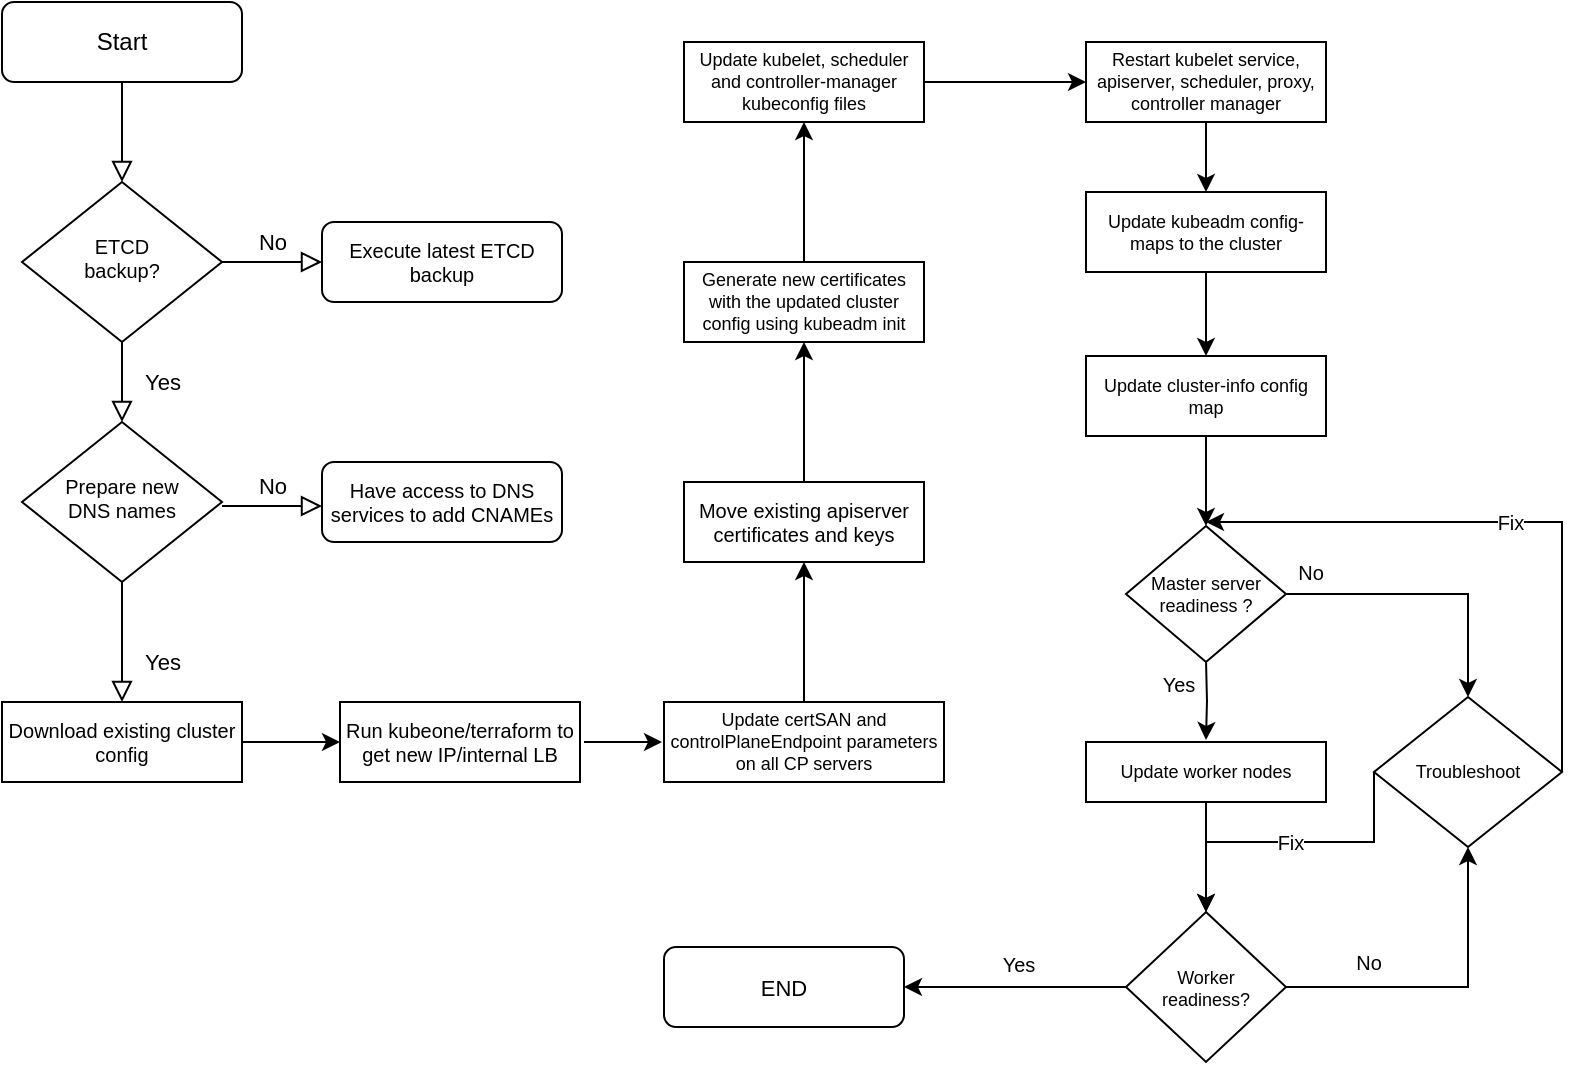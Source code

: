 <mxfile>
    <diagram id="C5RBs43oDa-KdzZeNtuy" name="Page-1">
        <mxGraphModel dx="974" dy="430" grid="1" gridSize="10" guides="1" tooltips="1" connect="1" arrows="1" fold="1" page="1" pageScale="1" pageWidth="827" pageHeight="1169" math="0" shadow="0">
            <root>
                <mxCell id="WIyWlLk6GJQsqaUBKTNV-0"/>
                <mxCell id="WIyWlLk6GJQsqaUBKTNV-1" parent="WIyWlLk6GJQsqaUBKTNV-0"/>
                <mxCell id="WIyWlLk6GJQsqaUBKTNV-2" value="" style="rounded=0;html=1;jettySize=auto;orthogonalLoop=1;fontSize=11;endArrow=block;endFill=0;endSize=8;strokeWidth=1;shadow=0;labelBackgroundColor=none;edgeStyle=orthogonalEdgeStyle;" parent="WIyWlLk6GJQsqaUBKTNV-1" source="WIyWlLk6GJQsqaUBKTNV-3" target="WIyWlLk6GJQsqaUBKTNV-6" edge="1">
                    <mxGeometry relative="1" as="geometry"/>
                </mxCell>
                <mxCell id="WIyWlLk6GJQsqaUBKTNV-3" value="Start" style="rounded=1;whiteSpace=wrap;html=1;fontSize=12;glass=0;strokeWidth=1;shadow=0;" parent="WIyWlLk6GJQsqaUBKTNV-1" vertex="1">
                    <mxGeometry x="32" y="80" width="120" height="40" as="geometry"/>
                </mxCell>
                <mxCell id="WIyWlLk6GJQsqaUBKTNV-4" value="Yes" style="rounded=0;html=1;jettySize=auto;orthogonalLoop=1;fontSize=11;endArrow=block;endFill=0;endSize=8;strokeWidth=1;shadow=0;labelBackgroundColor=none;edgeStyle=orthogonalEdgeStyle;" parent="WIyWlLk6GJQsqaUBKTNV-1" source="WIyWlLk6GJQsqaUBKTNV-6" target="WIyWlLk6GJQsqaUBKTNV-10" edge="1">
                    <mxGeometry y="20" relative="1" as="geometry">
                        <mxPoint as="offset"/>
                    </mxGeometry>
                </mxCell>
                <mxCell id="WIyWlLk6GJQsqaUBKTNV-5" value="No" style="edgeStyle=orthogonalEdgeStyle;rounded=0;html=1;jettySize=auto;orthogonalLoop=1;fontSize=11;endArrow=block;endFill=0;endSize=8;strokeWidth=1;shadow=0;labelBackgroundColor=none;" parent="WIyWlLk6GJQsqaUBKTNV-1" source="WIyWlLk6GJQsqaUBKTNV-6" target="WIyWlLk6GJQsqaUBKTNV-7" edge="1">
                    <mxGeometry y="10" relative="1" as="geometry">
                        <mxPoint as="offset"/>
                    </mxGeometry>
                </mxCell>
                <mxCell id="WIyWlLk6GJQsqaUBKTNV-6" value="ETCD&lt;br style=&quot;font-size: 10px;&quot;&gt;backup?" style="rhombus;whiteSpace=wrap;html=1;shadow=0;fontFamily=Helvetica;fontSize=10;align=center;strokeWidth=1;spacing=6;spacingTop=-4;" parent="WIyWlLk6GJQsqaUBKTNV-1" vertex="1">
                    <mxGeometry x="42" y="170" width="100" height="80" as="geometry"/>
                </mxCell>
                <mxCell id="WIyWlLk6GJQsqaUBKTNV-7" value="Execute latest ETCD backup" style="rounded=1;whiteSpace=wrap;html=1;fontSize=10;glass=0;strokeWidth=1;shadow=0;" parent="WIyWlLk6GJQsqaUBKTNV-1" vertex="1">
                    <mxGeometry x="192" y="190" width="120" height="40" as="geometry"/>
                </mxCell>
                <mxCell id="WIyWlLk6GJQsqaUBKTNV-8" value="Yes" style="rounded=0;html=1;jettySize=auto;orthogonalLoop=1;fontSize=11;endArrow=block;endFill=0;endSize=8;strokeWidth=1;shadow=0;labelBackgroundColor=none;edgeStyle=orthogonalEdgeStyle;" parent="WIyWlLk6GJQsqaUBKTNV-1" edge="1">
                    <mxGeometry x="0.333" y="20" relative="1" as="geometry">
                        <mxPoint as="offset"/>
                        <mxPoint x="92" y="370" as="sourcePoint"/>
                        <mxPoint x="92" y="430" as="targetPoint"/>
                    </mxGeometry>
                </mxCell>
                <mxCell id="WIyWlLk6GJQsqaUBKTNV-9" value="No" style="edgeStyle=orthogonalEdgeStyle;rounded=0;html=1;jettySize=auto;orthogonalLoop=1;fontSize=11;endArrow=block;endFill=0;endSize=8;strokeWidth=1;shadow=0;labelBackgroundColor=none;" parent="WIyWlLk6GJQsqaUBKTNV-1" edge="1">
                    <mxGeometry y="10" relative="1" as="geometry">
                        <mxPoint as="offset"/>
                        <mxPoint x="142.0" y="332" as="sourcePoint"/>
                        <mxPoint x="192.0" y="332" as="targetPoint"/>
                    </mxGeometry>
                </mxCell>
                <mxCell id="WIyWlLk6GJQsqaUBKTNV-10" value="Prepare new&lt;br&gt;DNS names" style="rhombus;whiteSpace=wrap;html=1;shadow=0;fontFamily=Helvetica;fontSize=10;align=center;strokeWidth=1;spacing=6;spacingTop=-4;" parent="WIyWlLk6GJQsqaUBKTNV-1" vertex="1">
                    <mxGeometry x="42" y="290" width="100" height="80" as="geometry"/>
                </mxCell>
                <mxCell id="WIyWlLk6GJQsqaUBKTNV-12" value="Have access to DNS services to add CNAMEs" style="rounded=1;whiteSpace=wrap;html=1;fontSize=10;glass=0;strokeWidth=1;shadow=0;" parent="WIyWlLk6GJQsqaUBKTNV-1" vertex="1">
                    <mxGeometry x="192" y="310" width="120" height="40" as="geometry"/>
                </mxCell>
                <mxCell id="U6LEyA8k8PqKwDKaekhr-16" value="" style="edgeStyle=orthogonalEdgeStyle;rounded=0;orthogonalLoop=1;jettySize=auto;html=1;fontSize=9;" parent="WIyWlLk6GJQsqaUBKTNV-1" source="U6LEyA8k8PqKwDKaekhr-0" target="U6LEyA8k8PqKwDKaekhr-15" edge="1">
                    <mxGeometry relative="1" as="geometry"/>
                </mxCell>
                <mxCell id="U6LEyA8k8PqKwDKaekhr-0" value="Download existing cluster config" style="rounded=0;whiteSpace=wrap;html=1;fontSize=10;" parent="WIyWlLk6GJQsqaUBKTNV-1" vertex="1">
                    <mxGeometry x="32" y="430" width="120" height="40" as="geometry"/>
                </mxCell>
                <mxCell id="U6LEyA8k8PqKwDKaekhr-10" value="" style="edgeStyle=orthogonalEdgeStyle;rounded=0;orthogonalLoop=1;jettySize=auto;html=1;fontSize=10;" parent="WIyWlLk6GJQsqaUBKTNV-1" source="U6LEyA8k8PqKwDKaekhr-7" target="U6LEyA8k8PqKwDKaekhr-9" edge="1">
                    <mxGeometry relative="1" as="geometry"/>
                </mxCell>
                <mxCell id="U6LEyA8k8PqKwDKaekhr-7" value="Update certSAN and controlPlaneEndpoint parameters on all CP servers" style="rounded=0;whiteSpace=wrap;html=1;fontSize=9;" parent="WIyWlLk6GJQsqaUBKTNV-1" vertex="1">
                    <mxGeometry x="363" y="430" width="140" height="40" as="geometry"/>
                </mxCell>
                <mxCell id="U6LEyA8k8PqKwDKaekhr-12" value="" style="edgeStyle=orthogonalEdgeStyle;rounded=0;orthogonalLoop=1;jettySize=auto;html=1;fontSize=10;" parent="WIyWlLk6GJQsqaUBKTNV-1" source="U6LEyA8k8PqKwDKaekhr-9" target="U6LEyA8k8PqKwDKaekhr-11" edge="1">
                    <mxGeometry relative="1" as="geometry"/>
                </mxCell>
                <mxCell id="U6LEyA8k8PqKwDKaekhr-9" value="Move existing apiserver certificates and keys" style="whiteSpace=wrap;html=1;rounded=0;fontSize=10;" parent="WIyWlLk6GJQsqaUBKTNV-1" vertex="1">
                    <mxGeometry x="373" y="320" width="120" height="40" as="geometry"/>
                </mxCell>
                <mxCell id="U6LEyA8k8PqKwDKaekhr-14" value="" style="edgeStyle=orthogonalEdgeStyle;rounded=0;orthogonalLoop=1;jettySize=auto;html=1;fontSize=9;" parent="WIyWlLk6GJQsqaUBKTNV-1" source="U6LEyA8k8PqKwDKaekhr-11" target="U6LEyA8k8PqKwDKaekhr-13" edge="1">
                    <mxGeometry relative="1" as="geometry"/>
                </mxCell>
                <mxCell id="U6LEyA8k8PqKwDKaekhr-11" value="Generate new certificates with the updated cluster config using kubeadm init" style="whiteSpace=wrap;html=1;rounded=0;fontSize=9;" parent="WIyWlLk6GJQsqaUBKTNV-1" vertex="1">
                    <mxGeometry x="373" y="210" width="120" height="40" as="geometry"/>
                </mxCell>
                <mxCell id="U6LEyA8k8PqKwDKaekhr-19" value="" style="edgeStyle=orthogonalEdgeStyle;rounded=0;orthogonalLoop=1;jettySize=auto;html=1;fontSize=10;" parent="WIyWlLk6GJQsqaUBKTNV-1" source="U6LEyA8k8PqKwDKaekhr-13" target="U6LEyA8k8PqKwDKaekhr-18" edge="1">
                    <mxGeometry relative="1" as="geometry"/>
                </mxCell>
                <mxCell id="U6LEyA8k8PqKwDKaekhr-13" value="&lt;div&gt;Update kubelet, scheduler and controller-manager kubeconfig files&lt;/div&gt;" style="whiteSpace=wrap;html=1;rounded=0;fontSize=9;" parent="WIyWlLk6GJQsqaUBKTNV-1" vertex="1">
                    <mxGeometry x="373" y="100" width="120" height="40" as="geometry"/>
                </mxCell>
                <mxCell id="U6LEyA8k8PqKwDKaekhr-17" style="edgeStyle=orthogonalEdgeStyle;rounded=0;orthogonalLoop=1;jettySize=auto;html=1;exitX=1;exitY=0.5;exitDx=0;exitDy=0;fontSize=9;" parent="WIyWlLk6GJQsqaUBKTNV-1" edge="1">
                    <mxGeometry relative="1" as="geometry">
                        <mxPoint x="362" y="450" as="targetPoint"/>
                        <mxPoint x="323" y="450" as="sourcePoint"/>
                    </mxGeometry>
                </mxCell>
                <mxCell id="U6LEyA8k8PqKwDKaekhr-15" value="Run kubeone/terraform to get new IP/internal LB" style="whiteSpace=wrap;html=1;rounded=0;fontSize=10;" parent="WIyWlLk6GJQsqaUBKTNV-1" vertex="1">
                    <mxGeometry x="201" y="430" width="120" height="40" as="geometry"/>
                </mxCell>
                <mxCell id="U6LEyA8k8PqKwDKaekhr-21" value="" style="edgeStyle=orthogonalEdgeStyle;rounded=0;orthogonalLoop=1;jettySize=auto;html=1;fontSize=10;" parent="WIyWlLk6GJQsqaUBKTNV-1" source="U6LEyA8k8PqKwDKaekhr-18" target="U6LEyA8k8PqKwDKaekhr-20" edge="1">
                    <mxGeometry relative="1" as="geometry"/>
                </mxCell>
                <mxCell id="U6LEyA8k8PqKwDKaekhr-18" value="Restart kubelet service, apiserver, scheduler, proxy, controller manager" style="whiteSpace=wrap;html=1;rounded=0;fontSize=9;" parent="WIyWlLk6GJQsqaUBKTNV-1" vertex="1">
                    <mxGeometry x="574" y="100" width="120" height="40" as="geometry"/>
                </mxCell>
                <mxCell id="U6LEyA8k8PqKwDKaekhr-23" value="" style="edgeStyle=orthogonalEdgeStyle;rounded=0;orthogonalLoop=1;jettySize=auto;html=1;fontSize=10;" parent="WIyWlLk6GJQsqaUBKTNV-1" source="U6LEyA8k8PqKwDKaekhr-20" target="U6LEyA8k8PqKwDKaekhr-22" edge="1">
                    <mxGeometry relative="1" as="geometry"/>
                </mxCell>
                <mxCell id="U6LEyA8k8PqKwDKaekhr-20" value="Update kubeadm config-maps to the cluster" style="whiteSpace=wrap;html=1;rounded=0;fontSize=9;" parent="WIyWlLk6GJQsqaUBKTNV-1" vertex="1">
                    <mxGeometry x="574" y="175" width="120" height="40" as="geometry"/>
                </mxCell>
                <mxCell id="U6LEyA8k8PqKwDKaekhr-25" value="" style="edgeStyle=orthogonalEdgeStyle;rounded=0;orthogonalLoop=1;jettySize=auto;html=1;fontSize=10;" parent="WIyWlLk6GJQsqaUBKTNV-1" source="U6LEyA8k8PqKwDKaekhr-22" target="U6LEyA8k8PqKwDKaekhr-24" edge="1">
                    <mxGeometry relative="1" as="geometry"/>
                </mxCell>
                <mxCell id="U6LEyA8k8PqKwDKaekhr-22" value="Update cluster-info config map" style="whiteSpace=wrap;html=1;rounded=0;fontSize=9;" parent="WIyWlLk6GJQsqaUBKTNV-1" vertex="1">
                    <mxGeometry x="574" y="257" width="120" height="40" as="geometry"/>
                </mxCell>
                <mxCell id="U6LEyA8k8PqKwDKaekhr-27" value="Yes" style="edgeStyle=orthogonalEdgeStyle;rounded=0;orthogonalLoop=1;jettySize=auto;html=1;fontSize=10;" parent="WIyWlLk6GJQsqaUBKTNV-1" edge="1">
                    <mxGeometry x="-0.45" y="-14" relative="1" as="geometry">
                        <mxPoint x="634" y="409" as="sourcePoint"/>
                        <mxPoint x="634" y="449" as="targetPoint"/>
                        <mxPoint as="offset"/>
                    </mxGeometry>
                </mxCell>
                <mxCell id="U6LEyA8k8PqKwDKaekhr-32" value="" style="edgeStyle=orthogonalEdgeStyle;rounded=0;orthogonalLoop=1;jettySize=auto;html=1;fontSize=10;entryX=0.5;entryY=0;entryDx=0;entryDy=0;" parent="WIyWlLk6GJQsqaUBKTNV-1" source="U6LEyA8k8PqKwDKaekhr-24" target="0" edge="1">
                    <mxGeometry relative="1" as="geometry">
                        <mxPoint x="765" y="420" as="targetPoint"/>
                    </mxGeometry>
                </mxCell>
                <mxCell id="U6LEyA8k8PqKwDKaekhr-36" value="No" style="edgeLabel;html=1;align=center;verticalAlign=middle;resizable=0;points=[];fontSize=10;" parent="U6LEyA8k8PqKwDKaekhr-32" vertex="1" connectable="0">
                    <mxGeometry x="-0.648" y="-2" relative="1" as="geometry">
                        <mxPoint x="-13" y="-13" as="offset"/>
                    </mxGeometry>
                </mxCell>
                <mxCell id="U6LEyA8k8PqKwDKaekhr-24" value="Master server readiness ?" style="rhombus;whiteSpace=wrap;html=1;rounded=0;fontSize=9;" parent="WIyWlLk6GJQsqaUBKTNV-1" vertex="1">
                    <mxGeometry x="594" y="342" width="80" height="68" as="geometry"/>
                </mxCell>
                <mxCell id="U6LEyA8k8PqKwDKaekhr-30" value="" style="edgeStyle=orthogonalEdgeStyle;rounded=0;orthogonalLoop=1;jettySize=auto;html=1;fontSize=10;" parent="WIyWlLk6GJQsqaUBKTNV-1" source="U6LEyA8k8PqKwDKaekhr-26" target="U6LEyA8k8PqKwDKaekhr-29" edge="1">
                    <mxGeometry relative="1" as="geometry"/>
                </mxCell>
                <mxCell id="U6LEyA8k8PqKwDKaekhr-26" value="Update worker nodes" style="whiteSpace=wrap;html=1;rounded=0;fontSize=9;" parent="WIyWlLk6GJQsqaUBKTNV-1" vertex="1">
                    <mxGeometry x="574" y="450" width="120" height="30" as="geometry"/>
                </mxCell>
                <mxCell id="U6LEyA8k8PqKwDKaekhr-33" value="No" style="edgeStyle=orthogonalEdgeStyle;rounded=0;orthogonalLoop=1;jettySize=auto;html=1;entryX=0.5;entryY=1;entryDx=0;entryDy=0;fontSize=10;" parent="WIyWlLk6GJQsqaUBKTNV-1" source="U6LEyA8k8PqKwDKaekhr-29" target="0" edge="1">
                    <mxGeometry x="-0.499" y="13" relative="1" as="geometry">
                        <mxPoint as="offset"/>
                        <mxPoint x="765" y="480" as="targetPoint"/>
                    </mxGeometry>
                </mxCell>
                <mxCell id="U6LEyA8k8PqKwDKaekhr-35" value="Yes" style="edgeStyle=orthogonalEdgeStyle;rounded=0;orthogonalLoop=1;jettySize=auto;html=1;entryX=1;entryY=0.5;entryDx=0;entryDy=0;fontSize=10;" parent="WIyWlLk6GJQsqaUBKTNV-1" edge="1">
                    <mxGeometry x="-0.027" y="-12" relative="1" as="geometry">
                        <mxPoint x="594" y="572.5" as="sourcePoint"/>
                        <mxPoint x="483" y="572.5" as="targetPoint"/>
                        <mxPoint as="offset"/>
                    </mxGeometry>
                </mxCell>
                <mxCell id="U6LEyA8k8PqKwDKaekhr-29" value="Worker&lt;br&gt;readiness?" style="rhombus;whiteSpace=wrap;html=1;rounded=0;fontSize=9;" parent="WIyWlLk6GJQsqaUBKTNV-1" vertex="1">
                    <mxGeometry x="594" y="535" width="80" height="75" as="geometry"/>
                </mxCell>
                <mxCell id="U6LEyA8k8PqKwDKaekhr-34" value="END" style="rounded=1;whiteSpace=wrap;html=1;fontSize=11;glass=0;strokeWidth=1;shadow=0;" parent="WIyWlLk6GJQsqaUBKTNV-1" vertex="1">
                    <mxGeometry x="363" y="552.5" width="120" height="40" as="geometry"/>
                </mxCell>
                <mxCell id="0" value="Troubleshoot" style="rhombus;whiteSpace=wrap;html=1;rounded=0;fontSize=9;" vertex="1" parent="WIyWlLk6GJQsqaUBKTNV-1">
                    <mxGeometry x="718" y="427.5" width="94" height="75" as="geometry"/>
                </mxCell>
                <mxCell id="1" value="Fix" style="edgeStyle=orthogonalEdgeStyle;rounded=0;orthogonalLoop=1;jettySize=auto;html=1;fontSize=10;exitX=1;exitY=0.5;exitDx=0;exitDy=0;" edge="1" parent="WIyWlLk6GJQsqaUBKTNV-1" source="0">
                    <mxGeometry relative="1" as="geometry">
                        <mxPoint x="684" y="386" as="sourcePoint"/>
                        <mxPoint x="634" y="340" as="targetPoint"/>
                        <Array as="points">
                            <mxPoint x="812" y="340"/>
                        </Array>
                    </mxGeometry>
                </mxCell>
                <mxCell id="3" value="Fix" style="edgeStyle=orthogonalEdgeStyle;rounded=0;orthogonalLoop=1;jettySize=auto;html=1;fontSize=10;entryX=0.5;entryY=0;entryDx=0;entryDy=0;exitX=0;exitY=0.5;exitDx=0;exitDy=0;" edge="1" parent="WIyWlLk6GJQsqaUBKTNV-1" source="0" target="U6LEyA8k8PqKwDKaekhr-29">
                    <mxGeometry relative="1" as="geometry">
                        <mxPoint x="728" y="475" as="sourcePoint"/>
                        <mxPoint x="644" y="420" as="targetPoint"/>
                        <Array as="points">
                            <mxPoint x="718" y="500"/>
                            <mxPoint x="634" y="500"/>
                        </Array>
                    </mxGeometry>
                </mxCell>
            </root>
        </mxGraphModel>
    </diagram>
</mxfile>